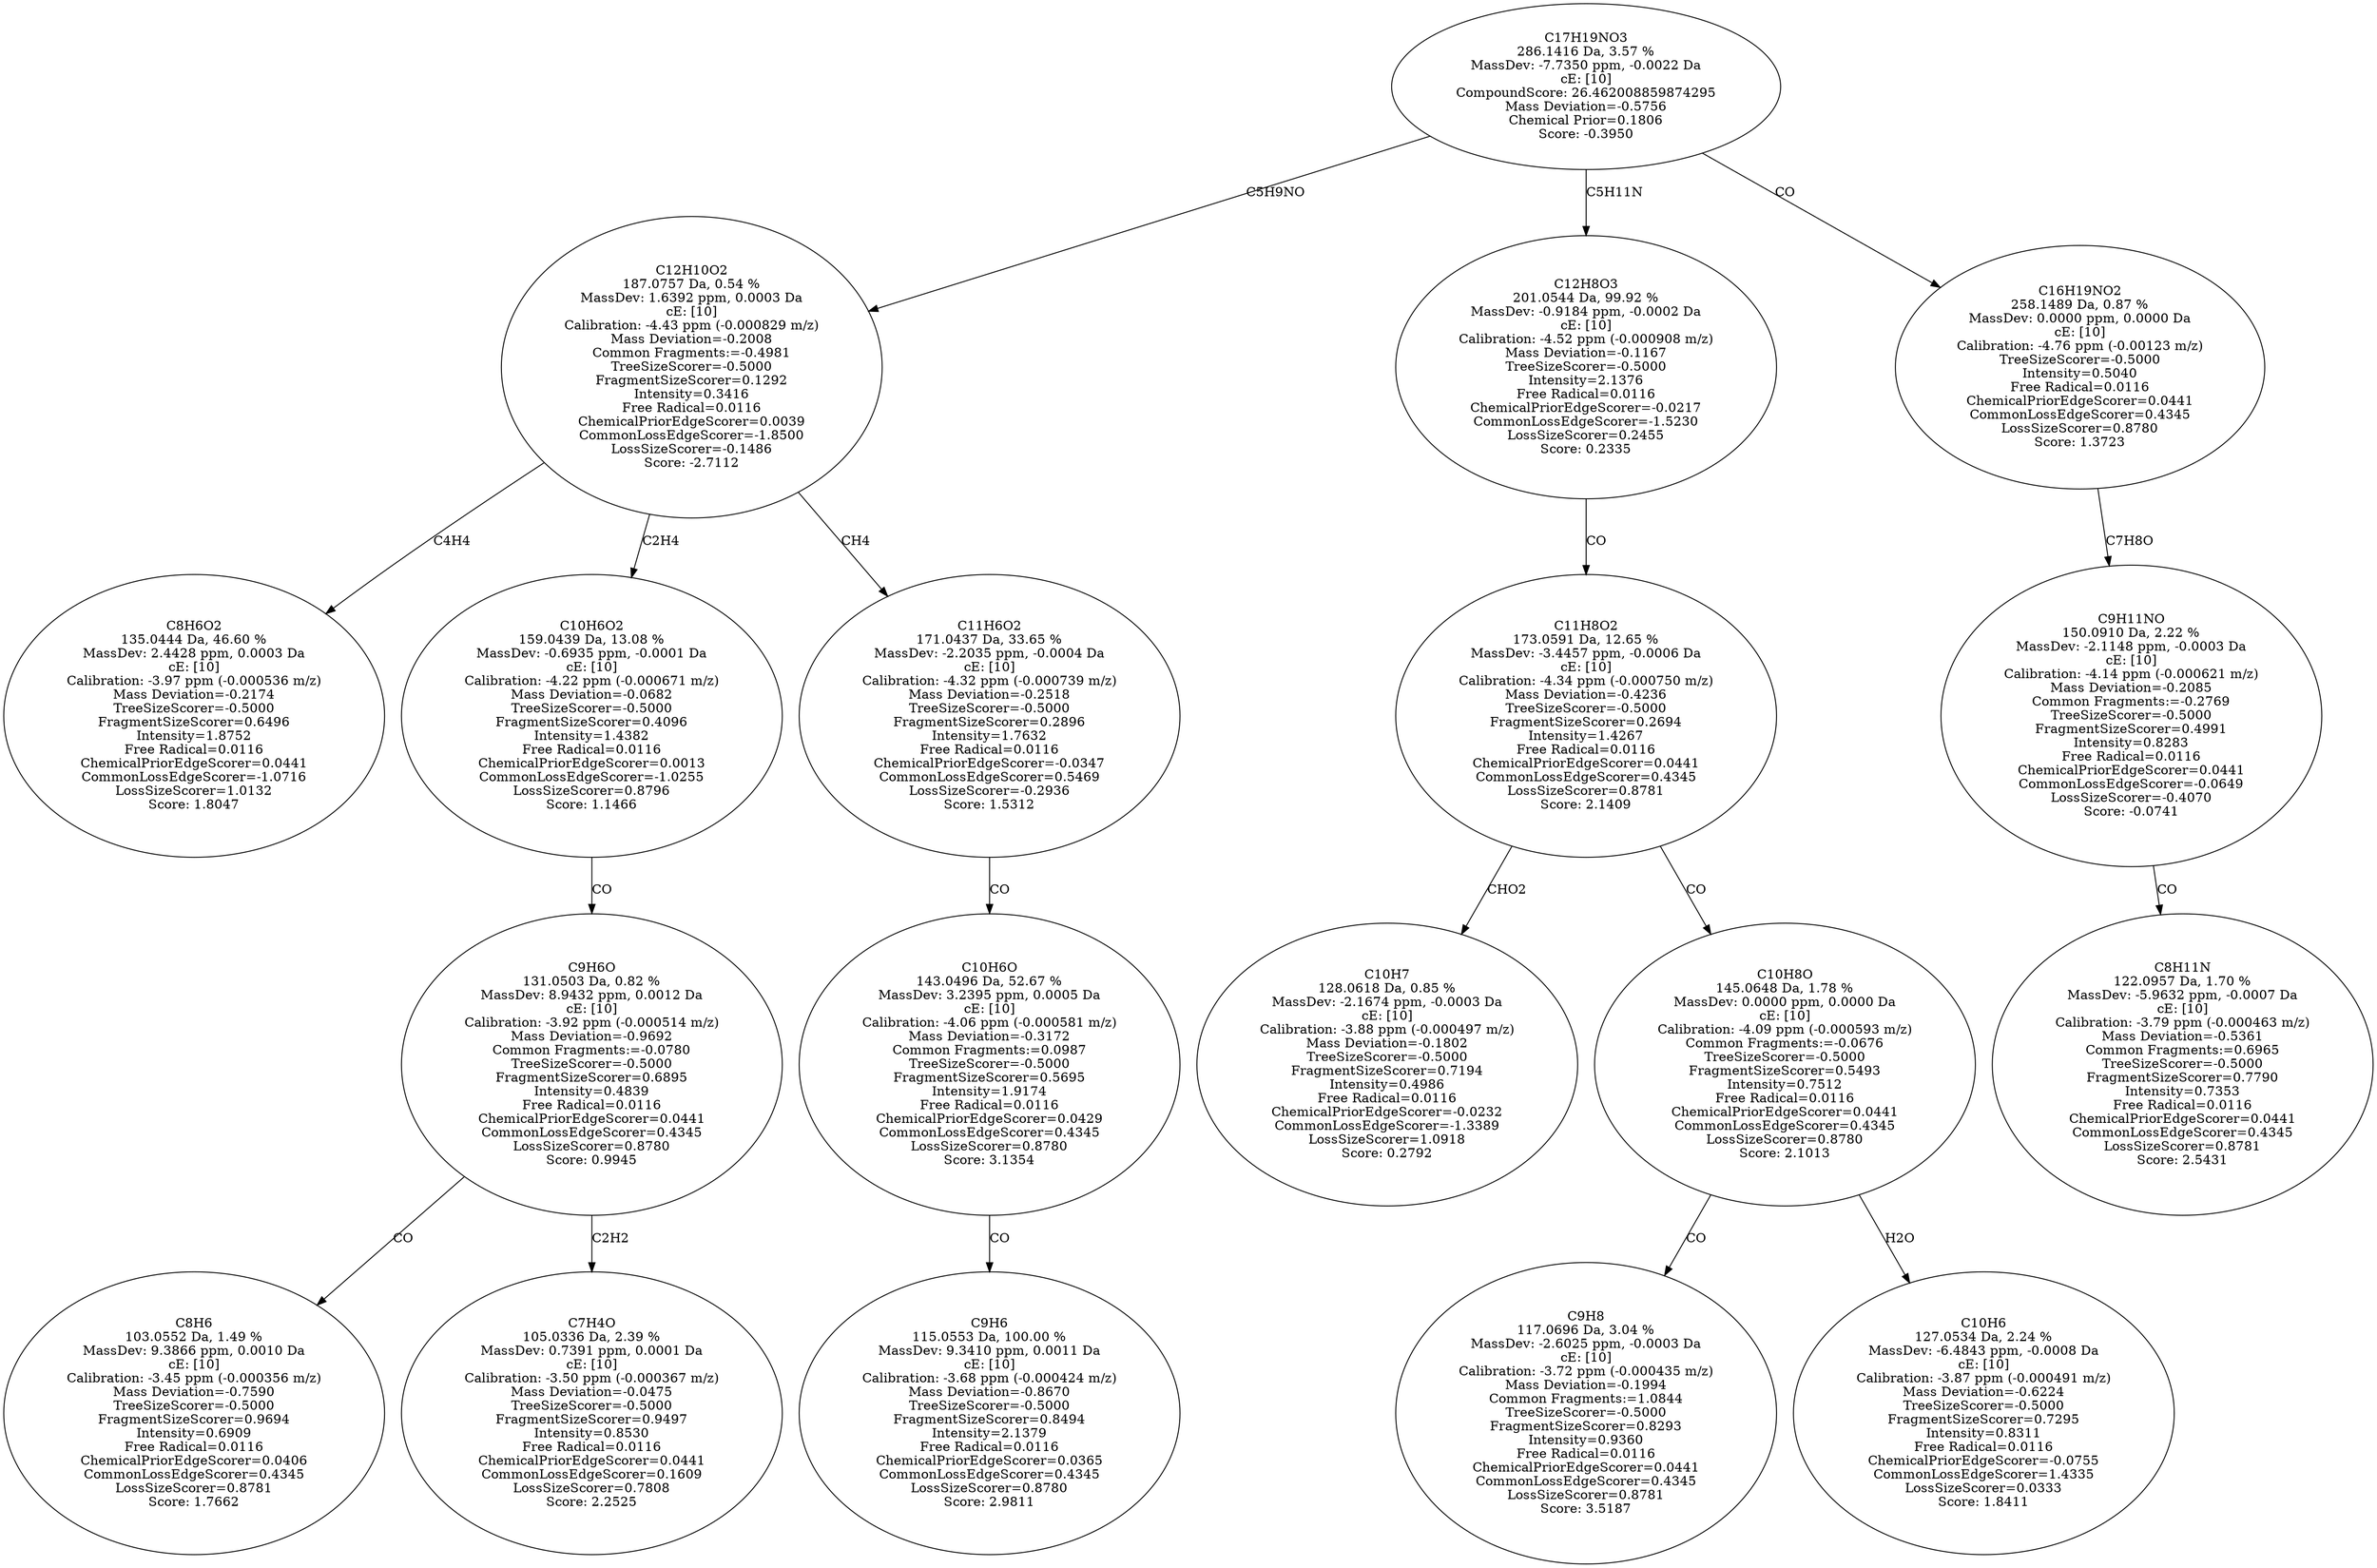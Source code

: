 strict digraph {
v1 [label="C8H6O2\n135.0444 Da, 46.60 %\nMassDev: 2.4428 ppm, 0.0003 Da\ncE: [10]\nCalibration: -3.97 ppm (-0.000536 m/z)\nMass Deviation=-0.2174\nTreeSizeScorer=-0.5000\nFragmentSizeScorer=0.6496\nIntensity=1.8752\nFree Radical=0.0116\nChemicalPriorEdgeScorer=0.0441\nCommonLossEdgeScorer=-1.0716\nLossSizeScorer=1.0132\nScore: 1.8047"];
v2 [label="C8H6\n103.0552 Da, 1.49 %\nMassDev: 9.3866 ppm, 0.0010 Da\ncE: [10]\nCalibration: -3.45 ppm (-0.000356 m/z)\nMass Deviation=-0.7590\nTreeSizeScorer=-0.5000\nFragmentSizeScorer=0.9694\nIntensity=0.6909\nFree Radical=0.0116\nChemicalPriorEdgeScorer=0.0406\nCommonLossEdgeScorer=0.4345\nLossSizeScorer=0.8781\nScore: 1.7662"];
v3 [label="C7H4O\n105.0336 Da, 2.39 %\nMassDev: 0.7391 ppm, 0.0001 Da\ncE: [10]\nCalibration: -3.50 ppm (-0.000367 m/z)\nMass Deviation=-0.0475\nTreeSizeScorer=-0.5000\nFragmentSizeScorer=0.9497\nIntensity=0.8530\nFree Radical=0.0116\nChemicalPriorEdgeScorer=0.0441\nCommonLossEdgeScorer=0.1609\nLossSizeScorer=0.7808\nScore: 2.2525"];
v4 [label="C9H6O\n131.0503 Da, 0.82 %\nMassDev: 8.9432 ppm, 0.0012 Da\ncE: [10]\nCalibration: -3.92 ppm (-0.000514 m/z)\nMass Deviation=-0.9692\nCommon Fragments:=-0.0780\nTreeSizeScorer=-0.5000\nFragmentSizeScorer=0.6895\nIntensity=0.4839\nFree Radical=0.0116\nChemicalPriorEdgeScorer=0.0441\nCommonLossEdgeScorer=0.4345\nLossSizeScorer=0.8780\nScore: 0.9945"];
v5 [label="C10H6O2\n159.0439 Da, 13.08 %\nMassDev: -0.6935 ppm, -0.0001 Da\ncE: [10]\nCalibration: -4.22 ppm (-0.000671 m/z)\nMass Deviation=-0.0682\nTreeSizeScorer=-0.5000\nFragmentSizeScorer=0.4096\nIntensity=1.4382\nFree Radical=0.0116\nChemicalPriorEdgeScorer=0.0013\nCommonLossEdgeScorer=-1.0255\nLossSizeScorer=0.8796\nScore: 1.1466"];
v6 [label="C9H6\n115.0553 Da, 100.00 %\nMassDev: 9.3410 ppm, 0.0011 Da\ncE: [10]\nCalibration: -3.68 ppm (-0.000424 m/z)\nMass Deviation=-0.8670\nTreeSizeScorer=-0.5000\nFragmentSizeScorer=0.8494\nIntensity=2.1379\nFree Radical=0.0116\nChemicalPriorEdgeScorer=0.0365\nCommonLossEdgeScorer=0.4345\nLossSizeScorer=0.8780\nScore: 2.9811"];
v7 [label="C10H6O\n143.0496 Da, 52.67 %\nMassDev: 3.2395 ppm, 0.0005 Da\ncE: [10]\nCalibration: -4.06 ppm (-0.000581 m/z)\nMass Deviation=-0.3172\nCommon Fragments:=0.0987\nTreeSizeScorer=-0.5000\nFragmentSizeScorer=0.5695\nIntensity=1.9174\nFree Radical=0.0116\nChemicalPriorEdgeScorer=0.0429\nCommonLossEdgeScorer=0.4345\nLossSizeScorer=0.8780\nScore: 3.1354"];
v8 [label="C11H6O2\n171.0437 Da, 33.65 %\nMassDev: -2.2035 ppm, -0.0004 Da\ncE: [10]\nCalibration: -4.32 ppm (-0.000739 m/z)\nMass Deviation=-0.2518\nTreeSizeScorer=-0.5000\nFragmentSizeScorer=0.2896\nIntensity=1.7632\nFree Radical=0.0116\nChemicalPriorEdgeScorer=-0.0347\nCommonLossEdgeScorer=0.5469\nLossSizeScorer=-0.2936\nScore: 1.5312"];
v9 [label="C12H10O2\n187.0757 Da, 0.54 %\nMassDev: 1.6392 ppm, 0.0003 Da\ncE: [10]\nCalibration: -4.43 ppm (-0.000829 m/z)\nMass Deviation=-0.2008\nCommon Fragments:=-0.4981\nTreeSizeScorer=-0.5000\nFragmentSizeScorer=0.1292\nIntensity=0.3416\nFree Radical=0.0116\nChemicalPriorEdgeScorer=0.0039\nCommonLossEdgeScorer=-1.8500\nLossSizeScorer=-0.1486\nScore: -2.7112"];
v10 [label="C10H7\n128.0618 Da, 0.85 %\nMassDev: -2.1674 ppm, -0.0003 Da\ncE: [10]\nCalibration: -3.88 ppm (-0.000497 m/z)\nMass Deviation=-0.1802\nTreeSizeScorer=-0.5000\nFragmentSizeScorer=0.7194\nIntensity=0.4986\nFree Radical=0.0116\nChemicalPriorEdgeScorer=-0.0232\nCommonLossEdgeScorer=-1.3389\nLossSizeScorer=1.0918\nScore: 0.2792"];
v11 [label="C9H8\n117.0696 Da, 3.04 %\nMassDev: -2.6025 ppm, -0.0003 Da\ncE: [10]\nCalibration: -3.72 ppm (-0.000435 m/z)\nMass Deviation=-0.1994\nCommon Fragments:=1.0844\nTreeSizeScorer=-0.5000\nFragmentSizeScorer=0.8293\nIntensity=0.9360\nFree Radical=0.0116\nChemicalPriorEdgeScorer=0.0441\nCommonLossEdgeScorer=0.4345\nLossSizeScorer=0.8781\nScore: 3.5187"];
v12 [label="C10H6\n127.0534 Da, 2.24 %\nMassDev: -6.4843 ppm, -0.0008 Da\ncE: [10]\nCalibration: -3.87 ppm (-0.000491 m/z)\nMass Deviation=-0.6224\nTreeSizeScorer=-0.5000\nFragmentSizeScorer=0.7295\nIntensity=0.8311\nFree Radical=0.0116\nChemicalPriorEdgeScorer=-0.0755\nCommonLossEdgeScorer=1.4335\nLossSizeScorer=0.0333\nScore: 1.8411"];
v13 [label="C10H8O\n145.0648 Da, 1.78 %\nMassDev: 0.0000 ppm, 0.0000 Da\ncE: [10]\nCalibration: -4.09 ppm (-0.000593 m/z)\nCommon Fragments:=-0.0676\nTreeSizeScorer=-0.5000\nFragmentSizeScorer=0.5493\nIntensity=0.7512\nFree Radical=0.0116\nChemicalPriorEdgeScorer=0.0441\nCommonLossEdgeScorer=0.4345\nLossSizeScorer=0.8780\nScore: 2.1013"];
v14 [label="C11H8O2\n173.0591 Da, 12.65 %\nMassDev: -3.4457 ppm, -0.0006 Da\ncE: [10]\nCalibration: -4.34 ppm (-0.000750 m/z)\nMass Deviation=-0.4236\nTreeSizeScorer=-0.5000\nFragmentSizeScorer=0.2694\nIntensity=1.4267\nFree Radical=0.0116\nChemicalPriorEdgeScorer=0.0441\nCommonLossEdgeScorer=0.4345\nLossSizeScorer=0.8781\nScore: 2.1409"];
v15 [label="C12H8O3\n201.0544 Da, 99.92 %\nMassDev: -0.9184 ppm, -0.0002 Da\ncE: [10]\nCalibration: -4.52 ppm (-0.000908 m/z)\nMass Deviation=-0.1167\nTreeSizeScorer=-0.5000\nIntensity=2.1376\nFree Radical=0.0116\nChemicalPriorEdgeScorer=-0.0217\nCommonLossEdgeScorer=-1.5230\nLossSizeScorer=0.2455\nScore: 0.2335"];
v16 [label="C8H11N\n122.0957 Da, 1.70 %\nMassDev: -5.9632 ppm, -0.0007 Da\ncE: [10]\nCalibration: -3.79 ppm (-0.000463 m/z)\nMass Deviation=-0.5361\nCommon Fragments:=0.6965\nTreeSizeScorer=-0.5000\nFragmentSizeScorer=0.7790\nIntensity=0.7353\nFree Radical=0.0116\nChemicalPriorEdgeScorer=0.0441\nCommonLossEdgeScorer=0.4345\nLossSizeScorer=0.8781\nScore: 2.5431"];
v17 [label="C9H11NO\n150.0910 Da, 2.22 %\nMassDev: -2.1148 ppm, -0.0003 Da\ncE: [10]\nCalibration: -4.14 ppm (-0.000621 m/z)\nMass Deviation=-0.2085\nCommon Fragments:=-0.2769\nTreeSizeScorer=-0.5000\nFragmentSizeScorer=0.4991\nIntensity=0.8283\nFree Radical=0.0116\nChemicalPriorEdgeScorer=0.0441\nCommonLossEdgeScorer=-0.0649\nLossSizeScorer=-0.4070\nScore: -0.0741"];
v18 [label="C16H19NO2\n258.1489 Da, 0.87 %\nMassDev: 0.0000 ppm, 0.0000 Da\ncE: [10]\nCalibration: -4.76 ppm (-0.00123 m/z)\nTreeSizeScorer=-0.5000\nIntensity=0.5040\nFree Radical=0.0116\nChemicalPriorEdgeScorer=0.0441\nCommonLossEdgeScorer=0.4345\nLossSizeScorer=0.8780\nScore: 1.3723"];
v19 [label="C17H19NO3\n286.1416 Da, 3.57 %\nMassDev: -7.7350 ppm, -0.0022 Da\ncE: [10]\nCompoundScore: 26.462008859874295\nMass Deviation=-0.5756\nChemical Prior=0.1806\nScore: -0.3950"];
v9 -> v1 [label="C4H4"];
v4 -> v2 [label="CO"];
v4 -> v3 [label="C2H2"];
v5 -> v4 [label="CO"];
v9 -> v5 [label="C2H4"];
v7 -> v6 [label="CO"];
v8 -> v7 [label="CO"];
v9 -> v8 [label="CH4"];
v19 -> v9 [label="C5H9NO"];
v14 -> v10 [label="CHO2"];
v13 -> v11 [label="CO"];
v13 -> v12 [label="H2O"];
v14 -> v13 [label="CO"];
v15 -> v14 [label="CO"];
v19 -> v15 [label="C5H11N"];
v17 -> v16 [label="CO"];
v18 -> v17 [label="C7H8O"];
v19 -> v18 [label="CO"];
}